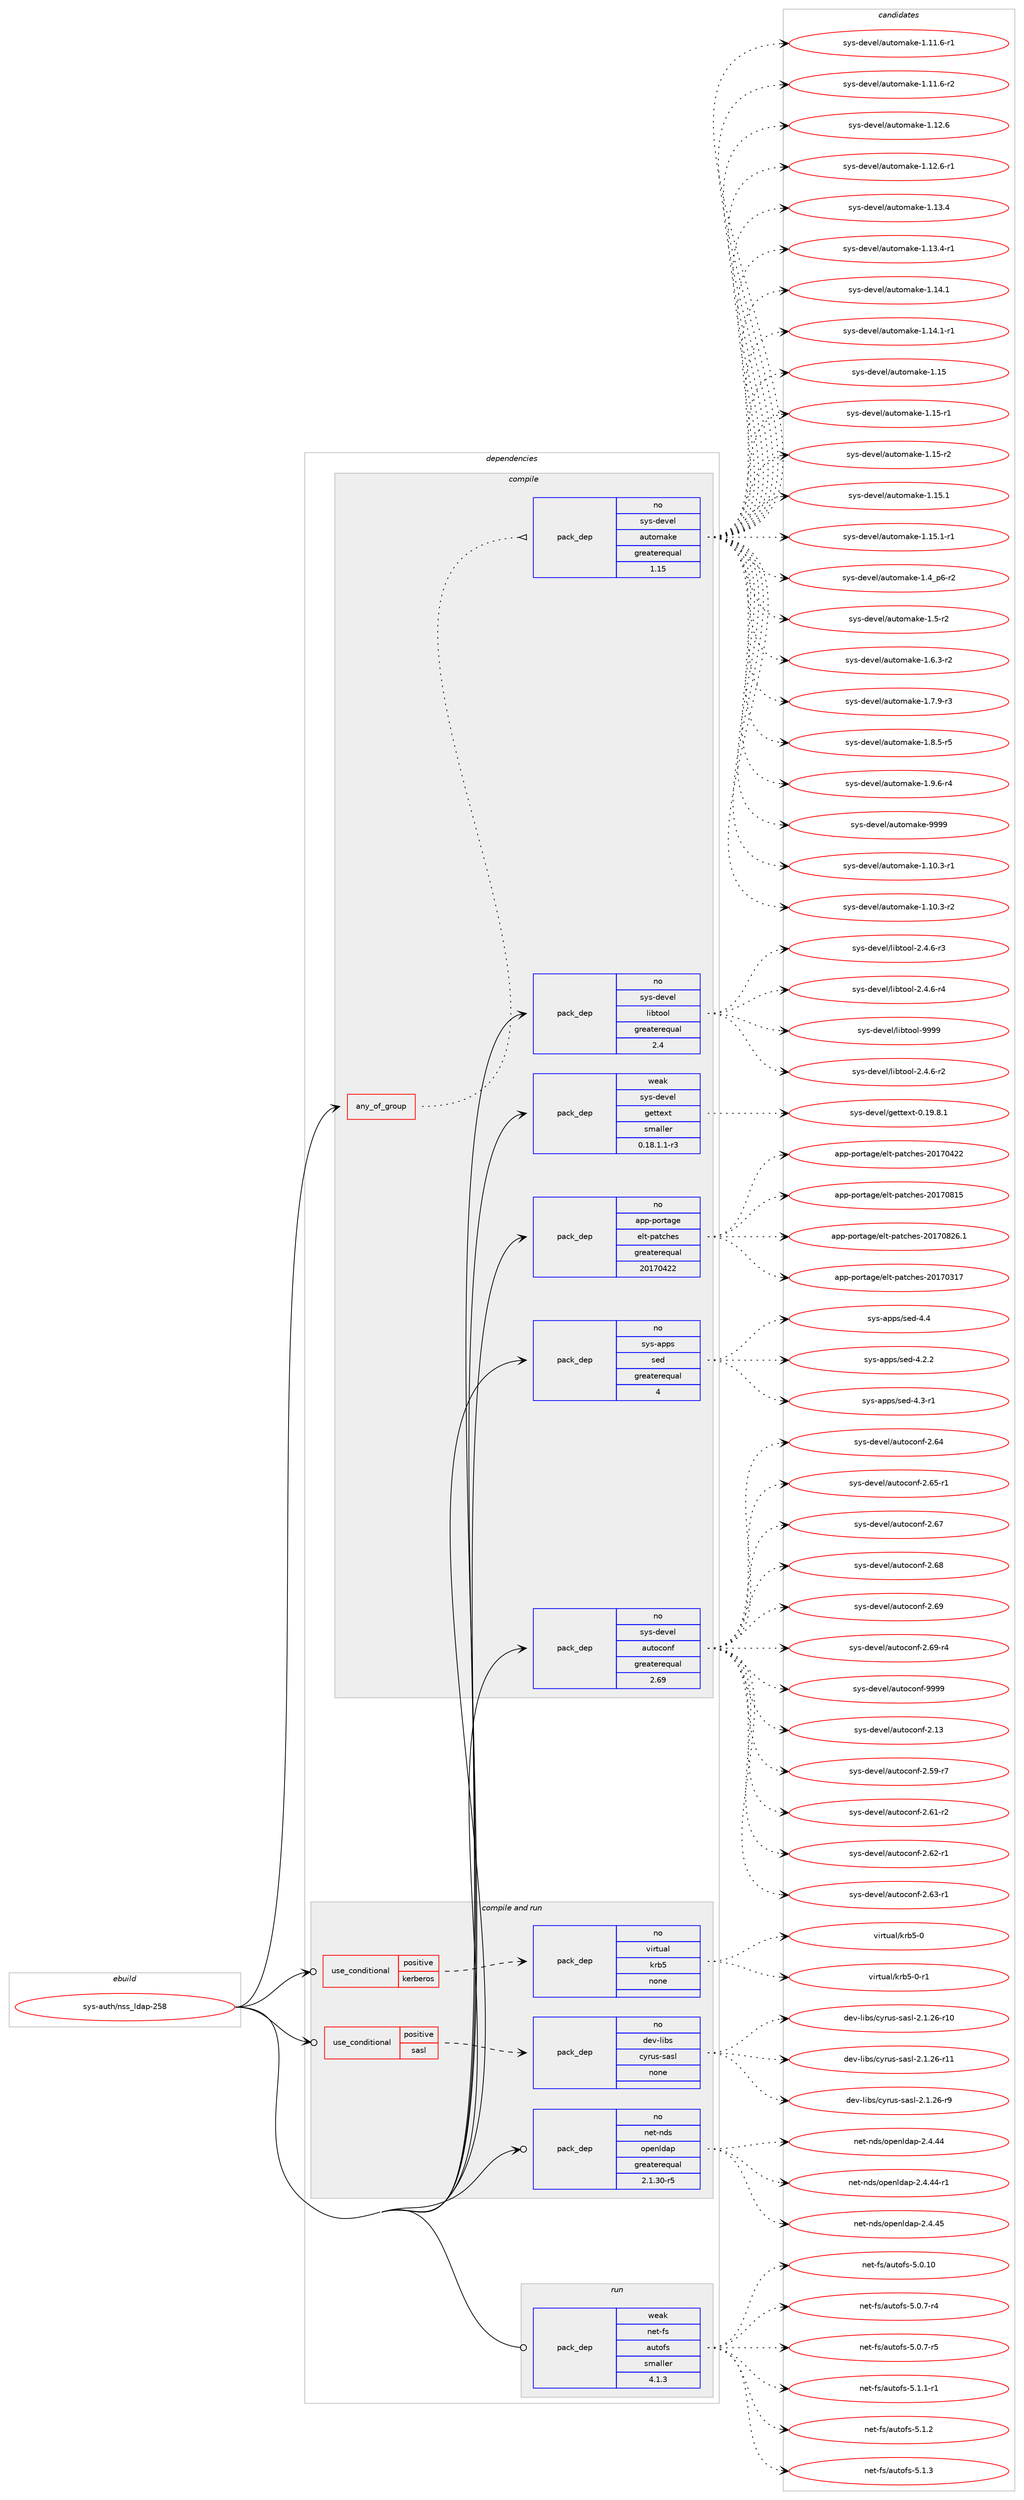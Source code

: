 digraph prolog {

# *************
# Graph options
# *************

newrank=true;
concentrate=true;
compound=true;
graph [rankdir=LR,fontname=Helvetica,fontsize=10,ranksep=1.5];#, ranksep=2.5, nodesep=0.2];
edge  [arrowhead=vee];
node  [fontname=Helvetica,fontsize=10];

# **********
# The ebuild
# **********

subgraph cluster_leftcol {
color=gray;
rank=same;
label=<<i>ebuild</i>>;
id [label="sys-auth/nss_ldap-258", color=red, width=4, href="../sys-auth/nss_ldap-258.svg"];
}

# ****************
# The dependencies
# ****************

subgraph cluster_midcol {
color=gray;
label=<<i>dependencies</i>>;
subgraph cluster_compile {
fillcolor="#eeeeee";
style=filled;
label=<<i>compile</i>>;
subgraph any7970 {
dependency474957 [label=<<TABLE BORDER="0" CELLBORDER="1" CELLSPACING="0" CELLPADDING="4"><TR><TD CELLPADDING="10">any_of_group</TD></TR></TABLE>>, shape=none, color=red];subgraph pack352281 {
dependency474958 [label=<<TABLE BORDER="0" CELLBORDER="1" CELLSPACING="0" CELLPADDING="4" WIDTH="220"><TR><TD ROWSPAN="6" CELLPADDING="30">pack_dep</TD></TR><TR><TD WIDTH="110">no</TD></TR><TR><TD>sys-devel</TD></TR><TR><TD>automake</TD></TR><TR><TD>greaterequal</TD></TR><TR><TD>1.15</TD></TR></TABLE>>, shape=none, color=blue];
}
dependency474957:e -> dependency474958:w [weight=20,style="dotted",arrowhead="oinv"];
}
id:e -> dependency474957:w [weight=20,style="solid",arrowhead="vee"];
subgraph pack352282 {
dependency474959 [label=<<TABLE BORDER="0" CELLBORDER="1" CELLSPACING="0" CELLPADDING="4" WIDTH="220"><TR><TD ROWSPAN="6" CELLPADDING="30">pack_dep</TD></TR><TR><TD WIDTH="110">no</TD></TR><TR><TD>app-portage</TD></TR><TR><TD>elt-patches</TD></TR><TR><TD>greaterequal</TD></TR><TR><TD>20170422</TD></TR></TABLE>>, shape=none, color=blue];
}
id:e -> dependency474959:w [weight=20,style="solid",arrowhead="vee"];
subgraph pack352283 {
dependency474960 [label=<<TABLE BORDER="0" CELLBORDER="1" CELLSPACING="0" CELLPADDING="4" WIDTH="220"><TR><TD ROWSPAN="6" CELLPADDING="30">pack_dep</TD></TR><TR><TD WIDTH="110">no</TD></TR><TR><TD>sys-apps</TD></TR><TR><TD>sed</TD></TR><TR><TD>greaterequal</TD></TR><TR><TD>4</TD></TR></TABLE>>, shape=none, color=blue];
}
id:e -> dependency474960:w [weight=20,style="solid",arrowhead="vee"];
subgraph pack352284 {
dependency474961 [label=<<TABLE BORDER="0" CELLBORDER="1" CELLSPACING="0" CELLPADDING="4" WIDTH="220"><TR><TD ROWSPAN="6" CELLPADDING="30">pack_dep</TD></TR><TR><TD WIDTH="110">no</TD></TR><TR><TD>sys-devel</TD></TR><TR><TD>autoconf</TD></TR><TR><TD>greaterequal</TD></TR><TR><TD>2.69</TD></TR></TABLE>>, shape=none, color=blue];
}
id:e -> dependency474961:w [weight=20,style="solid",arrowhead="vee"];
subgraph pack352285 {
dependency474962 [label=<<TABLE BORDER="0" CELLBORDER="1" CELLSPACING="0" CELLPADDING="4" WIDTH="220"><TR><TD ROWSPAN="6" CELLPADDING="30">pack_dep</TD></TR><TR><TD WIDTH="110">no</TD></TR><TR><TD>sys-devel</TD></TR><TR><TD>libtool</TD></TR><TR><TD>greaterequal</TD></TR><TR><TD>2.4</TD></TR></TABLE>>, shape=none, color=blue];
}
id:e -> dependency474962:w [weight=20,style="solid",arrowhead="vee"];
subgraph pack352286 {
dependency474963 [label=<<TABLE BORDER="0" CELLBORDER="1" CELLSPACING="0" CELLPADDING="4" WIDTH="220"><TR><TD ROWSPAN="6" CELLPADDING="30">pack_dep</TD></TR><TR><TD WIDTH="110">weak</TD></TR><TR><TD>sys-devel</TD></TR><TR><TD>gettext</TD></TR><TR><TD>smaller</TD></TR><TR><TD>0.18.1.1-r3</TD></TR></TABLE>>, shape=none, color=blue];
}
id:e -> dependency474963:w [weight=20,style="solid",arrowhead="vee"];
}
subgraph cluster_compileandrun {
fillcolor="#eeeeee";
style=filled;
label=<<i>compile and run</i>>;
subgraph cond114436 {
dependency474964 [label=<<TABLE BORDER="0" CELLBORDER="1" CELLSPACING="0" CELLPADDING="4"><TR><TD ROWSPAN="3" CELLPADDING="10">use_conditional</TD></TR><TR><TD>positive</TD></TR><TR><TD>kerberos</TD></TR></TABLE>>, shape=none, color=red];
subgraph pack352287 {
dependency474965 [label=<<TABLE BORDER="0" CELLBORDER="1" CELLSPACING="0" CELLPADDING="4" WIDTH="220"><TR><TD ROWSPAN="6" CELLPADDING="30">pack_dep</TD></TR><TR><TD WIDTH="110">no</TD></TR><TR><TD>virtual</TD></TR><TR><TD>krb5</TD></TR><TR><TD>none</TD></TR><TR><TD></TD></TR></TABLE>>, shape=none, color=blue];
}
dependency474964:e -> dependency474965:w [weight=20,style="dashed",arrowhead="vee"];
}
id:e -> dependency474964:w [weight=20,style="solid",arrowhead="odotvee"];
subgraph cond114437 {
dependency474966 [label=<<TABLE BORDER="0" CELLBORDER="1" CELLSPACING="0" CELLPADDING="4"><TR><TD ROWSPAN="3" CELLPADDING="10">use_conditional</TD></TR><TR><TD>positive</TD></TR><TR><TD>sasl</TD></TR></TABLE>>, shape=none, color=red];
subgraph pack352288 {
dependency474967 [label=<<TABLE BORDER="0" CELLBORDER="1" CELLSPACING="0" CELLPADDING="4" WIDTH="220"><TR><TD ROWSPAN="6" CELLPADDING="30">pack_dep</TD></TR><TR><TD WIDTH="110">no</TD></TR><TR><TD>dev-libs</TD></TR><TR><TD>cyrus-sasl</TD></TR><TR><TD>none</TD></TR><TR><TD></TD></TR></TABLE>>, shape=none, color=blue];
}
dependency474966:e -> dependency474967:w [weight=20,style="dashed",arrowhead="vee"];
}
id:e -> dependency474966:w [weight=20,style="solid",arrowhead="odotvee"];
subgraph pack352289 {
dependency474968 [label=<<TABLE BORDER="0" CELLBORDER="1" CELLSPACING="0" CELLPADDING="4" WIDTH="220"><TR><TD ROWSPAN="6" CELLPADDING="30">pack_dep</TD></TR><TR><TD WIDTH="110">no</TD></TR><TR><TD>net-nds</TD></TR><TR><TD>openldap</TD></TR><TR><TD>greaterequal</TD></TR><TR><TD>2.1.30-r5</TD></TR></TABLE>>, shape=none, color=blue];
}
id:e -> dependency474968:w [weight=20,style="solid",arrowhead="odotvee"];
}
subgraph cluster_run {
fillcolor="#eeeeee";
style=filled;
label=<<i>run</i>>;
subgraph pack352290 {
dependency474969 [label=<<TABLE BORDER="0" CELLBORDER="1" CELLSPACING="0" CELLPADDING="4" WIDTH="220"><TR><TD ROWSPAN="6" CELLPADDING="30">pack_dep</TD></TR><TR><TD WIDTH="110">weak</TD></TR><TR><TD>net-fs</TD></TR><TR><TD>autofs</TD></TR><TR><TD>smaller</TD></TR><TR><TD>4.1.3</TD></TR></TABLE>>, shape=none, color=blue];
}
id:e -> dependency474969:w [weight=20,style="solid",arrowhead="odot"];
}
}

# **************
# The candidates
# **************

subgraph cluster_choices {
rank=same;
color=gray;
label=<<i>candidates</i>>;

subgraph choice352281 {
color=black;
nodesep=1;
choice11512111545100101118101108479711711611110997107101454946494846514511449 [label="sys-devel/automake-1.10.3-r1", color=red, width=4,href="../sys-devel/automake-1.10.3-r1.svg"];
choice11512111545100101118101108479711711611110997107101454946494846514511450 [label="sys-devel/automake-1.10.3-r2", color=red, width=4,href="../sys-devel/automake-1.10.3-r2.svg"];
choice11512111545100101118101108479711711611110997107101454946494946544511449 [label="sys-devel/automake-1.11.6-r1", color=red, width=4,href="../sys-devel/automake-1.11.6-r1.svg"];
choice11512111545100101118101108479711711611110997107101454946494946544511450 [label="sys-devel/automake-1.11.6-r2", color=red, width=4,href="../sys-devel/automake-1.11.6-r2.svg"];
choice1151211154510010111810110847971171161111099710710145494649504654 [label="sys-devel/automake-1.12.6", color=red, width=4,href="../sys-devel/automake-1.12.6.svg"];
choice11512111545100101118101108479711711611110997107101454946495046544511449 [label="sys-devel/automake-1.12.6-r1", color=red, width=4,href="../sys-devel/automake-1.12.6-r1.svg"];
choice1151211154510010111810110847971171161111099710710145494649514652 [label="sys-devel/automake-1.13.4", color=red, width=4,href="../sys-devel/automake-1.13.4.svg"];
choice11512111545100101118101108479711711611110997107101454946495146524511449 [label="sys-devel/automake-1.13.4-r1", color=red, width=4,href="../sys-devel/automake-1.13.4-r1.svg"];
choice1151211154510010111810110847971171161111099710710145494649524649 [label="sys-devel/automake-1.14.1", color=red, width=4,href="../sys-devel/automake-1.14.1.svg"];
choice11512111545100101118101108479711711611110997107101454946495246494511449 [label="sys-devel/automake-1.14.1-r1", color=red, width=4,href="../sys-devel/automake-1.14.1-r1.svg"];
choice115121115451001011181011084797117116111109971071014549464953 [label="sys-devel/automake-1.15", color=red, width=4,href="../sys-devel/automake-1.15.svg"];
choice1151211154510010111810110847971171161111099710710145494649534511449 [label="sys-devel/automake-1.15-r1", color=red, width=4,href="../sys-devel/automake-1.15-r1.svg"];
choice1151211154510010111810110847971171161111099710710145494649534511450 [label="sys-devel/automake-1.15-r2", color=red, width=4,href="../sys-devel/automake-1.15-r2.svg"];
choice1151211154510010111810110847971171161111099710710145494649534649 [label="sys-devel/automake-1.15.1", color=red, width=4,href="../sys-devel/automake-1.15.1.svg"];
choice11512111545100101118101108479711711611110997107101454946495346494511449 [label="sys-devel/automake-1.15.1-r1", color=red, width=4,href="../sys-devel/automake-1.15.1-r1.svg"];
choice115121115451001011181011084797117116111109971071014549465295112544511450 [label="sys-devel/automake-1.4_p6-r2", color=red, width=4,href="../sys-devel/automake-1.4_p6-r2.svg"];
choice11512111545100101118101108479711711611110997107101454946534511450 [label="sys-devel/automake-1.5-r2", color=red, width=4,href="../sys-devel/automake-1.5-r2.svg"];
choice115121115451001011181011084797117116111109971071014549465446514511450 [label="sys-devel/automake-1.6.3-r2", color=red, width=4,href="../sys-devel/automake-1.6.3-r2.svg"];
choice115121115451001011181011084797117116111109971071014549465546574511451 [label="sys-devel/automake-1.7.9-r3", color=red, width=4,href="../sys-devel/automake-1.7.9-r3.svg"];
choice115121115451001011181011084797117116111109971071014549465646534511453 [label="sys-devel/automake-1.8.5-r5", color=red, width=4,href="../sys-devel/automake-1.8.5-r5.svg"];
choice115121115451001011181011084797117116111109971071014549465746544511452 [label="sys-devel/automake-1.9.6-r4", color=red, width=4,href="../sys-devel/automake-1.9.6-r4.svg"];
choice115121115451001011181011084797117116111109971071014557575757 [label="sys-devel/automake-9999", color=red, width=4,href="../sys-devel/automake-9999.svg"];
dependency474958:e -> choice11512111545100101118101108479711711611110997107101454946494846514511449:w [style=dotted,weight="100"];
dependency474958:e -> choice11512111545100101118101108479711711611110997107101454946494846514511450:w [style=dotted,weight="100"];
dependency474958:e -> choice11512111545100101118101108479711711611110997107101454946494946544511449:w [style=dotted,weight="100"];
dependency474958:e -> choice11512111545100101118101108479711711611110997107101454946494946544511450:w [style=dotted,weight="100"];
dependency474958:e -> choice1151211154510010111810110847971171161111099710710145494649504654:w [style=dotted,weight="100"];
dependency474958:e -> choice11512111545100101118101108479711711611110997107101454946495046544511449:w [style=dotted,weight="100"];
dependency474958:e -> choice1151211154510010111810110847971171161111099710710145494649514652:w [style=dotted,weight="100"];
dependency474958:e -> choice11512111545100101118101108479711711611110997107101454946495146524511449:w [style=dotted,weight="100"];
dependency474958:e -> choice1151211154510010111810110847971171161111099710710145494649524649:w [style=dotted,weight="100"];
dependency474958:e -> choice11512111545100101118101108479711711611110997107101454946495246494511449:w [style=dotted,weight="100"];
dependency474958:e -> choice115121115451001011181011084797117116111109971071014549464953:w [style=dotted,weight="100"];
dependency474958:e -> choice1151211154510010111810110847971171161111099710710145494649534511449:w [style=dotted,weight="100"];
dependency474958:e -> choice1151211154510010111810110847971171161111099710710145494649534511450:w [style=dotted,weight="100"];
dependency474958:e -> choice1151211154510010111810110847971171161111099710710145494649534649:w [style=dotted,weight="100"];
dependency474958:e -> choice11512111545100101118101108479711711611110997107101454946495346494511449:w [style=dotted,weight="100"];
dependency474958:e -> choice115121115451001011181011084797117116111109971071014549465295112544511450:w [style=dotted,weight="100"];
dependency474958:e -> choice11512111545100101118101108479711711611110997107101454946534511450:w [style=dotted,weight="100"];
dependency474958:e -> choice115121115451001011181011084797117116111109971071014549465446514511450:w [style=dotted,weight="100"];
dependency474958:e -> choice115121115451001011181011084797117116111109971071014549465546574511451:w [style=dotted,weight="100"];
dependency474958:e -> choice115121115451001011181011084797117116111109971071014549465646534511453:w [style=dotted,weight="100"];
dependency474958:e -> choice115121115451001011181011084797117116111109971071014549465746544511452:w [style=dotted,weight="100"];
dependency474958:e -> choice115121115451001011181011084797117116111109971071014557575757:w [style=dotted,weight="100"];
}
subgraph choice352282 {
color=black;
nodesep=1;
choice97112112451121111141169710310147101108116451129711699104101115455048495548514955 [label="app-portage/elt-patches-20170317", color=red, width=4,href="../app-portage/elt-patches-20170317.svg"];
choice97112112451121111141169710310147101108116451129711699104101115455048495548525050 [label="app-portage/elt-patches-20170422", color=red, width=4,href="../app-portage/elt-patches-20170422.svg"];
choice97112112451121111141169710310147101108116451129711699104101115455048495548564953 [label="app-portage/elt-patches-20170815", color=red, width=4,href="../app-portage/elt-patches-20170815.svg"];
choice971121124511211111411697103101471011081164511297116991041011154550484955485650544649 [label="app-portage/elt-patches-20170826.1", color=red, width=4,href="../app-portage/elt-patches-20170826.1.svg"];
dependency474959:e -> choice97112112451121111141169710310147101108116451129711699104101115455048495548514955:w [style=dotted,weight="100"];
dependency474959:e -> choice97112112451121111141169710310147101108116451129711699104101115455048495548525050:w [style=dotted,weight="100"];
dependency474959:e -> choice97112112451121111141169710310147101108116451129711699104101115455048495548564953:w [style=dotted,weight="100"];
dependency474959:e -> choice971121124511211111411697103101471011081164511297116991041011154550484955485650544649:w [style=dotted,weight="100"];
}
subgraph choice352283 {
color=black;
nodesep=1;
choice115121115459711211211547115101100455246504650 [label="sys-apps/sed-4.2.2", color=red, width=4,href="../sys-apps/sed-4.2.2.svg"];
choice115121115459711211211547115101100455246514511449 [label="sys-apps/sed-4.3-r1", color=red, width=4,href="../sys-apps/sed-4.3-r1.svg"];
choice11512111545971121121154711510110045524652 [label="sys-apps/sed-4.4", color=red, width=4,href="../sys-apps/sed-4.4.svg"];
dependency474960:e -> choice115121115459711211211547115101100455246504650:w [style=dotted,weight="100"];
dependency474960:e -> choice115121115459711211211547115101100455246514511449:w [style=dotted,weight="100"];
dependency474960:e -> choice11512111545971121121154711510110045524652:w [style=dotted,weight="100"];
}
subgraph choice352284 {
color=black;
nodesep=1;
choice115121115451001011181011084797117116111991111101024550464951 [label="sys-devel/autoconf-2.13", color=red, width=4,href="../sys-devel/autoconf-2.13.svg"];
choice1151211154510010111810110847971171161119911111010245504653574511455 [label="sys-devel/autoconf-2.59-r7", color=red, width=4,href="../sys-devel/autoconf-2.59-r7.svg"];
choice1151211154510010111810110847971171161119911111010245504654494511450 [label="sys-devel/autoconf-2.61-r2", color=red, width=4,href="../sys-devel/autoconf-2.61-r2.svg"];
choice1151211154510010111810110847971171161119911111010245504654504511449 [label="sys-devel/autoconf-2.62-r1", color=red, width=4,href="../sys-devel/autoconf-2.62-r1.svg"];
choice1151211154510010111810110847971171161119911111010245504654514511449 [label="sys-devel/autoconf-2.63-r1", color=red, width=4,href="../sys-devel/autoconf-2.63-r1.svg"];
choice115121115451001011181011084797117116111991111101024550465452 [label="sys-devel/autoconf-2.64", color=red, width=4,href="../sys-devel/autoconf-2.64.svg"];
choice1151211154510010111810110847971171161119911111010245504654534511449 [label="sys-devel/autoconf-2.65-r1", color=red, width=4,href="../sys-devel/autoconf-2.65-r1.svg"];
choice115121115451001011181011084797117116111991111101024550465455 [label="sys-devel/autoconf-2.67", color=red, width=4,href="../sys-devel/autoconf-2.67.svg"];
choice115121115451001011181011084797117116111991111101024550465456 [label="sys-devel/autoconf-2.68", color=red, width=4,href="../sys-devel/autoconf-2.68.svg"];
choice115121115451001011181011084797117116111991111101024550465457 [label="sys-devel/autoconf-2.69", color=red, width=4,href="../sys-devel/autoconf-2.69.svg"];
choice1151211154510010111810110847971171161119911111010245504654574511452 [label="sys-devel/autoconf-2.69-r4", color=red, width=4,href="../sys-devel/autoconf-2.69-r4.svg"];
choice115121115451001011181011084797117116111991111101024557575757 [label="sys-devel/autoconf-9999", color=red, width=4,href="../sys-devel/autoconf-9999.svg"];
dependency474961:e -> choice115121115451001011181011084797117116111991111101024550464951:w [style=dotted,weight="100"];
dependency474961:e -> choice1151211154510010111810110847971171161119911111010245504653574511455:w [style=dotted,weight="100"];
dependency474961:e -> choice1151211154510010111810110847971171161119911111010245504654494511450:w [style=dotted,weight="100"];
dependency474961:e -> choice1151211154510010111810110847971171161119911111010245504654504511449:w [style=dotted,weight="100"];
dependency474961:e -> choice1151211154510010111810110847971171161119911111010245504654514511449:w [style=dotted,weight="100"];
dependency474961:e -> choice115121115451001011181011084797117116111991111101024550465452:w [style=dotted,weight="100"];
dependency474961:e -> choice1151211154510010111810110847971171161119911111010245504654534511449:w [style=dotted,weight="100"];
dependency474961:e -> choice115121115451001011181011084797117116111991111101024550465455:w [style=dotted,weight="100"];
dependency474961:e -> choice115121115451001011181011084797117116111991111101024550465456:w [style=dotted,weight="100"];
dependency474961:e -> choice115121115451001011181011084797117116111991111101024550465457:w [style=dotted,weight="100"];
dependency474961:e -> choice1151211154510010111810110847971171161119911111010245504654574511452:w [style=dotted,weight="100"];
dependency474961:e -> choice115121115451001011181011084797117116111991111101024557575757:w [style=dotted,weight="100"];
}
subgraph choice352285 {
color=black;
nodesep=1;
choice1151211154510010111810110847108105981161111111084550465246544511450 [label="sys-devel/libtool-2.4.6-r2", color=red, width=4,href="../sys-devel/libtool-2.4.6-r2.svg"];
choice1151211154510010111810110847108105981161111111084550465246544511451 [label="sys-devel/libtool-2.4.6-r3", color=red, width=4,href="../sys-devel/libtool-2.4.6-r3.svg"];
choice1151211154510010111810110847108105981161111111084550465246544511452 [label="sys-devel/libtool-2.4.6-r4", color=red, width=4,href="../sys-devel/libtool-2.4.6-r4.svg"];
choice1151211154510010111810110847108105981161111111084557575757 [label="sys-devel/libtool-9999", color=red, width=4,href="../sys-devel/libtool-9999.svg"];
dependency474962:e -> choice1151211154510010111810110847108105981161111111084550465246544511450:w [style=dotted,weight="100"];
dependency474962:e -> choice1151211154510010111810110847108105981161111111084550465246544511451:w [style=dotted,weight="100"];
dependency474962:e -> choice1151211154510010111810110847108105981161111111084550465246544511452:w [style=dotted,weight="100"];
dependency474962:e -> choice1151211154510010111810110847108105981161111111084557575757:w [style=dotted,weight="100"];
}
subgraph choice352286 {
color=black;
nodesep=1;
choice1151211154510010111810110847103101116116101120116454846495746564649 [label="sys-devel/gettext-0.19.8.1", color=red, width=4,href="../sys-devel/gettext-0.19.8.1.svg"];
dependency474963:e -> choice1151211154510010111810110847103101116116101120116454846495746564649:w [style=dotted,weight="100"];
}
subgraph choice352287 {
color=black;
nodesep=1;
choice118105114116117971084710711498534548 [label="virtual/krb5-0", color=red, width=4,href="../virtual/krb5-0.svg"];
choice1181051141161179710847107114985345484511449 [label="virtual/krb5-0-r1", color=red, width=4,href="../virtual/krb5-0-r1.svg"];
dependency474965:e -> choice118105114116117971084710711498534548:w [style=dotted,weight="100"];
dependency474965:e -> choice1181051141161179710847107114985345484511449:w [style=dotted,weight="100"];
}
subgraph choice352288 {
color=black;
nodesep=1;
choice10010111845108105981154799121114117115451159711510845504649465054451144948 [label="dev-libs/cyrus-sasl-2.1.26-r10", color=red, width=4,href="../dev-libs/cyrus-sasl-2.1.26-r10.svg"];
choice10010111845108105981154799121114117115451159711510845504649465054451144949 [label="dev-libs/cyrus-sasl-2.1.26-r11", color=red, width=4,href="../dev-libs/cyrus-sasl-2.1.26-r11.svg"];
choice100101118451081059811547991211141171154511597115108455046494650544511457 [label="dev-libs/cyrus-sasl-2.1.26-r9", color=red, width=4,href="../dev-libs/cyrus-sasl-2.1.26-r9.svg"];
dependency474967:e -> choice10010111845108105981154799121114117115451159711510845504649465054451144948:w [style=dotted,weight="100"];
dependency474967:e -> choice10010111845108105981154799121114117115451159711510845504649465054451144949:w [style=dotted,weight="100"];
dependency474967:e -> choice100101118451081059811547991211141171154511597115108455046494650544511457:w [style=dotted,weight="100"];
}
subgraph choice352289 {
color=black;
nodesep=1;
choice11010111645110100115471111121011101081009711245504652465252 [label="net-nds/openldap-2.4.44", color=red, width=4,href="../net-nds/openldap-2.4.44.svg"];
choice110101116451101001154711111210111010810097112455046524652524511449 [label="net-nds/openldap-2.4.44-r1", color=red, width=4,href="../net-nds/openldap-2.4.44-r1.svg"];
choice11010111645110100115471111121011101081009711245504652465253 [label="net-nds/openldap-2.4.45", color=red, width=4,href="../net-nds/openldap-2.4.45.svg"];
dependency474968:e -> choice11010111645110100115471111121011101081009711245504652465252:w [style=dotted,weight="100"];
dependency474968:e -> choice110101116451101001154711111210111010810097112455046524652524511449:w [style=dotted,weight="100"];
dependency474968:e -> choice11010111645110100115471111121011101081009711245504652465253:w [style=dotted,weight="100"];
}
subgraph choice352290 {
color=black;
nodesep=1;
choice11010111645102115479711711611110211545534648464948 [label="net-fs/autofs-5.0.10", color=red, width=4,href="../net-fs/autofs-5.0.10.svg"];
choice1101011164510211547971171161111021154553464846554511452 [label="net-fs/autofs-5.0.7-r4", color=red, width=4,href="../net-fs/autofs-5.0.7-r4.svg"];
choice1101011164510211547971171161111021154553464846554511453 [label="net-fs/autofs-5.0.7-r5", color=red, width=4,href="../net-fs/autofs-5.0.7-r5.svg"];
choice1101011164510211547971171161111021154553464946494511449 [label="net-fs/autofs-5.1.1-r1", color=red, width=4,href="../net-fs/autofs-5.1.1-r1.svg"];
choice110101116451021154797117116111102115455346494650 [label="net-fs/autofs-5.1.2", color=red, width=4,href="../net-fs/autofs-5.1.2.svg"];
choice110101116451021154797117116111102115455346494651 [label="net-fs/autofs-5.1.3", color=red, width=4,href="../net-fs/autofs-5.1.3.svg"];
dependency474969:e -> choice11010111645102115479711711611110211545534648464948:w [style=dotted,weight="100"];
dependency474969:e -> choice1101011164510211547971171161111021154553464846554511452:w [style=dotted,weight="100"];
dependency474969:e -> choice1101011164510211547971171161111021154553464846554511453:w [style=dotted,weight="100"];
dependency474969:e -> choice1101011164510211547971171161111021154553464946494511449:w [style=dotted,weight="100"];
dependency474969:e -> choice110101116451021154797117116111102115455346494650:w [style=dotted,weight="100"];
dependency474969:e -> choice110101116451021154797117116111102115455346494651:w [style=dotted,weight="100"];
}
}

}
